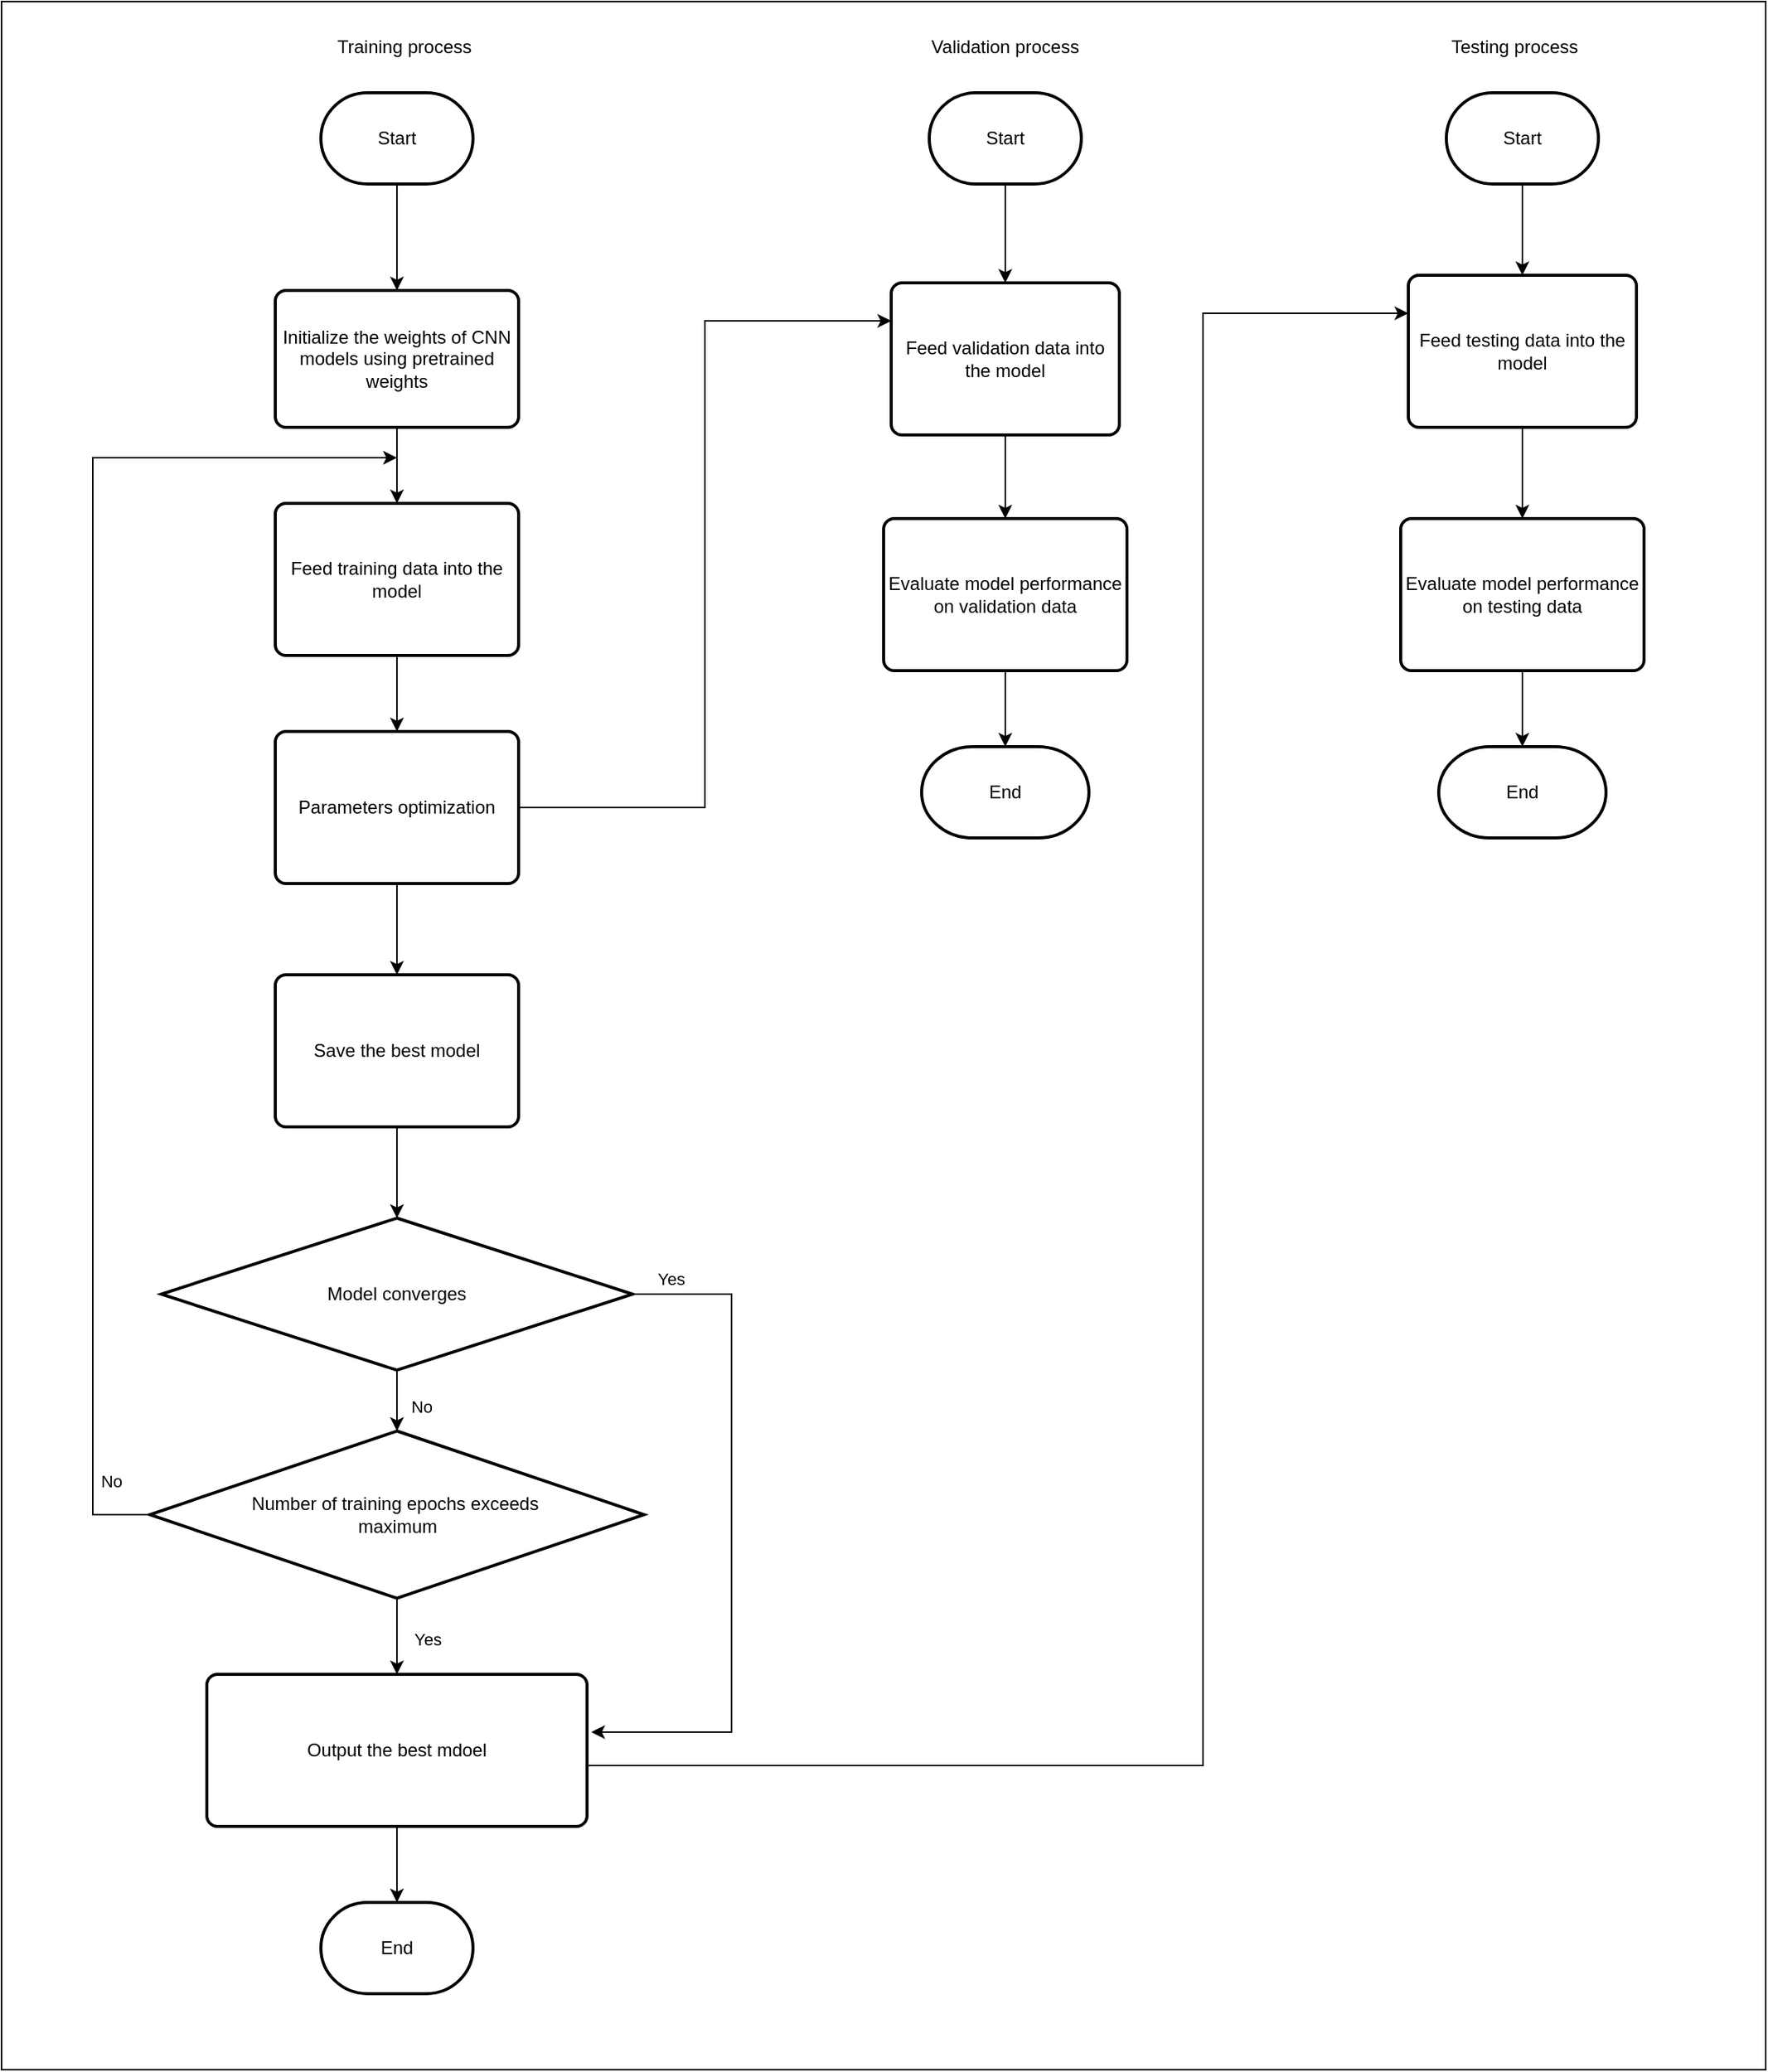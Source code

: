 <mxfile version="14.9.6" type="github">
  <diagram id="Qo9lGYurYhwn6tari_4X" name="Page-1">
    <mxGraphModel dx="3530" dy="3015" grid="1" gridSize="10" guides="1" tooltips="1" connect="1" arrows="1" fold="1" page="1" pageScale="1" pageWidth="827" pageHeight="1169" math="0" shadow="0">
      <root>
        <mxCell id="0" />
        <mxCell id="1" parent="0" />
        <mxCell id="Vv8QLVW-rFI6GsXtmrXf-2" value="" style="rounded=0;whiteSpace=wrap;html=1;" parent="1" vertex="1">
          <mxGeometry x="-10" y="-10" width="1160" height="1360" as="geometry" />
        </mxCell>
        <mxCell id="Vv8QLVW-rFI6GsXtmrXf-9" style="edgeStyle=orthogonalEdgeStyle;rounded=0;orthogonalLoop=1;jettySize=auto;html=1;" parent="1" source="Vv8QLVW-rFI6GsXtmrXf-4" target="Vv8QLVW-rFI6GsXtmrXf-5" edge="1">
          <mxGeometry relative="1" as="geometry" />
        </mxCell>
        <mxCell id="Vv8QLVW-rFI6GsXtmrXf-4" value="Start" style="strokeWidth=2;html=1;shape=mxgraph.flowchart.terminator;whiteSpace=wrap;" parent="1" vertex="1">
          <mxGeometry x="200" y="50" width="100" height="60" as="geometry" />
        </mxCell>
        <mxCell id="Vv8QLVW-rFI6GsXtmrXf-12" value="" style="edgeStyle=orthogonalEdgeStyle;rounded=0;orthogonalLoop=1;jettySize=auto;html=1;" parent="1" source="Vv8QLVW-rFI6GsXtmrXf-5" target="Vv8QLVW-rFI6GsXtmrXf-11" edge="1">
          <mxGeometry relative="1" as="geometry" />
        </mxCell>
        <mxCell id="Vv8QLVW-rFI6GsXtmrXf-5" value="Initialize the weights of CNN models using pretrained weights" style="rounded=1;whiteSpace=wrap;html=1;absoluteArcSize=1;arcSize=14;strokeWidth=2;" parent="1" vertex="1">
          <mxGeometry x="170" y="180" width="160" height="90" as="geometry" />
        </mxCell>
        <mxCell id="Vv8QLVW-rFI6GsXtmrXf-14" value="" style="edgeStyle=orthogonalEdgeStyle;rounded=0;orthogonalLoop=1;jettySize=auto;html=1;" parent="1" source="Vv8QLVW-rFI6GsXtmrXf-11" target="Vv8QLVW-rFI6GsXtmrXf-13" edge="1">
          <mxGeometry relative="1" as="geometry" />
        </mxCell>
        <mxCell id="Vv8QLVW-rFI6GsXtmrXf-11" value="Feed training data into the model" style="rounded=1;whiteSpace=wrap;html=1;absoluteArcSize=1;arcSize=14;strokeWidth=2;" parent="1" vertex="1">
          <mxGeometry x="170" y="320" width="160" height="100" as="geometry" />
        </mxCell>
        <mxCell id="K1NddEpm1xMwvtSvsaxn-14" value="" style="edgeStyle=orthogonalEdgeStyle;rounded=0;orthogonalLoop=1;jettySize=auto;html=1;" edge="1" parent="1" source="Vv8QLVW-rFI6GsXtmrXf-13" target="Vv8QLVW-rFI6GsXtmrXf-36">
          <mxGeometry relative="1" as="geometry">
            <Array as="points">
              <mxPoint x="300" y="550" />
              <mxPoint x="300" y="550" />
            </Array>
          </mxGeometry>
        </mxCell>
        <mxCell id="K1NddEpm1xMwvtSvsaxn-16" style="edgeStyle=orthogonalEdgeStyle;rounded=0;orthogonalLoop=1;jettySize=auto;html=1;entryX=0;entryY=0.25;entryDx=0;entryDy=0;" edge="1" parent="1" source="Vv8QLVW-rFI6GsXtmrXf-13" target="K1NddEpm1xMwvtSvsaxn-8">
          <mxGeometry relative="1" as="geometry" />
        </mxCell>
        <mxCell id="Vv8QLVW-rFI6GsXtmrXf-13" value="Parameters optimization" style="rounded=1;whiteSpace=wrap;html=1;absoluteArcSize=1;arcSize=14;strokeWidth=2;" parent="1" vertex="1">
          <mxGeometry x="170" y="470" width="160" height="100" as="geometry" />
        </mxCell>
        <mxCell id="Vv8QLVW-rFI6GsXtmrXf-21" style="edgeStyle=orthogonalEdgeStyle;rounded=0;orthogonalLoop=1;jettySize=auto;html=1;" parent="1" source="Vv8QLVW-rFI6GsXtmrXf-15" edge="1">
          <mxGeometry relative="1" as="geometry">
            <mxPoint x="250" y="290" as="targetPoint" />
            <Array as="points">
              <mxPoint x="50" y="985" />
              <mxPoint x="50" y="290" />
            </Array>
          </mxGeometry>
        </mxCell>
        <mxCell id="Vv8QLVW-rFI6GsXtmrXf-22" value="No" style="edgeLabel;html=1;align=center;verticalAlign=middle;resizable=0;points=[];" parent="Vv8QLVW-rFI6GsXtmrXf-21" vertex="1" connectable="0">
          <mxGeometry x="-0.907" y="1" relative="1" as="geometry">
            <mxPoint x="13" y="-16" as="offset" />
          </mxGeometry>
        </mxCell>
        <mxCell id="K1NddEpm1xMwvtSvsaxn-19" value="" style="edgeStyle=orthogonalEdgeStyle;rounded=0;orthogonalLoop=1;jettySize=auto;html=1;" edge="1" parent="1" source="Vv8QLVW-rFI6GsXtmrXf-15" target="Vv8QLVW-rFI6GsXtmrXf-35">
          <mxGeometry relative="1" as="geometry" />
        </mxCell>
        <mxCell id="K1NddEpm1xMwvtSvsaxn-24" value="Yes" style="edgeLabel;html=1;align=center;verticalAlign=middle;resizable=0;points=[];" vertex="1" connectable="0" parent="K1NddEpm1xMwvtSvsaxn-19">
          <mxGeometry x="0.12" y="-2" relative="1" as="geometry">
            <mxPoint x="22" y="-1" as="offset" />
          </mxGeometry>
        </mxCell>
        <mxCell id="Vv8QLVW-rFI6GsXtmrXf-15" value="Number of training epochs exceeds&amp;nbsp;&lt;br&gt;maximum" style="strokeWidth=2;html=1;shape=mxgraph.flowchart.decision;whiteSpace=wrap;" parent="1" vertex="1">
          <mxGeometry x="87.5" y="930" width="325" height="110" as="geometry" />
        </mxCell>
        <mxCell id="Vv8QLVW-rFI6GsXtmrXf-23" value="Yes" style="edgeLabel;html=1;align=center;verticalAlign=middle;resizable=0;points=[];" parent="1" vertex="1" connectable="0">
          <mxGeometry x="240" y="800" as="geometry">
            <mxPoint x="22" y="72" as="offset" />
          </mxGeometry>
        </mxCell>
        <mxCell id="Vv8QLVW-rFI6GsXtmrXf-27" value="No" style="edgeLabel;html=1;align=center;verticalAlign=middle;resizable=0;points=[];" parent="1" vertex="1" connectable="0">
          <mxGeometry x="10" y="980" as="geometry">
            <mxPoint x="256" y="-66" as="offset" />
          </mxGeometry>
        </mxCell>
        <mxCell id="K1NddEpm1xMwvtSvsaxn-18" value="" style="edgeStyle=orthogonalEdgeStyle;rounded=0;orthogonalLoop=1;jettySize=auto;html=1;" edge="1" parent="1" source="Vv8QLVW-rFI6GsXtmrXf-31" target="Vv8QLVW-rFI6GsXtmrXf-15">
          <mxGeometry relative="1" as="geometry" />
        </mxCell>
        <mxCell id="K1NddEpm1xMwvtSvsaxn-22" style="edgeStyle=orthogonalEdgeStyle;rounded=0;orthogonalLoop=1;jettySize=auto;html=1;entryX=1.011;entryY=0.38;entryDx=0;entryDy=0;entryPerimeter=0;" edge="1" parent="1" source="Vv8QLVW-rFI6GsXtmrXf-31" target="Vv8QLVW-rFI6GsXtmrXf-35">
          <mxGeometry relative="1" as="geometry">
            <Array as="points">
              <mxPoint x="470" y="840" />
              <mxPoint x="470" y="1128" />
            </Array>
          </mxGeometry>
        </mxCell>
        <mxCell id="K1NddEpm1xMwvtSvsaxn-23" value="Yes" style="edgeLabel;html=1;align=center;verticalAlign=middle;resizable=0;points=[];" vertex="1" connectable="0" parent="K1NddEpm1xMwvtSvsaxn-22">
          <mxGeometry x="-0.782" y="-4" relative="1" as="geometry">
            <mxPoint x="-24" y="-14" as="offset" />
          </mxGeometry>
        </mxCell>
        <mxCell id="Vv8QLVW-rFI6GsXtmrXf-31" value="Model converges" style="strokeWidth=2;html=1;shape=mxgraph.flowchart.decision;whiteSpace=wrap;" parent="1" vertex="1">
          <mxGeometry x="95" y="790" width="310" height="100" as="geometry" />
        </mxCell>
        <mxCell id="K1NddEpm1xMwvtSvsaxn-21" value="" style="edgeStyle=orthogonalEdgeStyle;rounded=0;orthogonalLoop=1;jettySize=auto;html=1;" edge="1" parent="1" source="Vv8QLVW-rFI6GsXtmrXf-35" target="K1NddEpm1xMwvtSvsaxn-20">
          <mxGeometry relative="1" as="geometry" />
        </mxCell>
        <mxCell id="K1NddEpm1xMwvtSvsaxn-35" style="edgeStyle=orthogonalEdgeStyle;rounded=0;orthogonalLoop=1;jettySize=auto;html=1;entryX=0;entryY=0.25;entryDx=0;entryDy=0;" edge="1" parent="1" source="Vv8QLVW-rFI6GsXtmrXf-35" target="K1NddEpm1xMwvtSvsaxn-27">
          <mxGeometry relative="1" as="geometry">
            <Array as="points">
              <mxPoint x="780" y="1150" />
              <mxPoint x="780" y="195" />
            </Array>
          </mxGeometry>
        </mxCell>
        <mxCell id="Vv8QLVW-rFI6GsXtmrXf-35" value="Output the best mdoel" style="rounded=1;whiteSpace=wrap;html=1;absoluteArcSize=1;arcSize=14;strokeWidth=2;" parent="1" vertex="1">
          <mxGeometry x="125" y="1090" width="250" height="100" as="geometry" />
        </mxCell>
        <mxCell id="K1NddEpm1xMwvtSvsaxn-17" value="" style="edgeStyle=orthogonalEdgeStyle;rounded=0;orthogonalLoop=1;jettySize=auto;html=1;" edge="1" parent="1" source="Vv8QLVW-rFI6GsXtmrXf-36" target="Vv8QLVW-rFI6GsXtmrXf-31">
          <mxGeometry relative="1" as="geometry" />
        </mxCell>
        <mxCell id="Vv8QLVW-rFI6GsXtmrXf-36" value="Save the best model" style="rounded=1;whiteSpace=wrap;html=1;absoluteArcSize=1;arcSize=14;strokeWidth=2;" parent="1" vertex="1">
          <mxGeometry x="170" y="630" width="160" height="100" as="geometry" />
        </mxCell>
        <mxCell id="K1NddEpm1xMwvtSvsaxn-2" value="Training process" style="text;html=1;strokeColor=none;fillColor=none;align=center;verticalAlign=middle;whiteSpace=wrap;rounded=0;" vertex="1" parent="1">
          <mxGeometry x="180" y="10" width="150" height="20" as="geometry" />
        </mxCell>
        <mxCell id="K1NddEpm1xMwvtSvsaxn-3" value="Validation process" style="text;html=1;strokeColor=none;fillColor=none;align=center;verticalAlign=middle;whiteSpace=wrap;rounded=0;" vertex="1" parent="1">
          <mxGeometry x="575" y="10" width="150" height="20" as="geometry" />
        </mxCell>
        <mxCell id="K1NddEpm1xMwvtSvsaxn-10" value="" style="edgeStyle=orthogonalEdgeStyle;rounded=0;orthogonalLoop=1;jettySize=auto;html=1;" edge="1" parent="1" source="K1NddEpm1xMwvtSvsaxn-7" target="K1NddEpm1xMwvtSvsaxn-8">
          <mxGeometry relative="1" as="geometry" />
        </mxCell>
        <mxCell id="K1NddEpm1xMwvtSvsaxn-7" value="Start" style="strokeWidth=2;html=1;shape=mxgraph.flowchart.terminator;whiteSpace=wrap;" vertex="1" parent="1">
          <mxGeometry x="600" y="50" width="100" height="60" as="geometry" />
        </mxCell>
        <mxCell id="K1NddEpm1xMwvtSvsaxn-11" value="" style="edgeStyle=orthogonalEdgeStyle;rounded=0;orthogonalLoop=1;jettySize=auto;html=1;" edge="1" parent="1" source="K1NddEpm1xMwvtSvsaxn-8" target="K1NddEpm1xMwvtSvsaxn-9">
          <mxGeometry relative="1" as="geometry" />
        </mxCell>
        <mxCell id="K1NddEpm1xMwvtSvsaxn-8" value="Feed validation data into the model" style="rounded=1;whiteSpace=wrap;html=1;absoluteArcSize=1;arcSize=14;strokeWidth=2;" vertex="1" parent="1">
          <mxGeometry x="575" y="175" width="150" height="100" as="geometry" />
        </mxCell>
        <mxCell id="K1NddEpm1xMwvtSvsaxn-13" value="" style="edgeStyle=orthogonalEdgeStyle;rounded=0;orthogonalLoop=1;jettySize=auto;html=1;" edge="1" parent="1" source="K1NddEpm1xMwvtSvsaxn-9" target="K1NddEpm1xMwvtSvsaxn-12">
          <mxGeometry relative="1" as="geometry" />
        </mxCell>
        <mxCell id="K1NddEpm1xMwvtSvsaxn-9" value="Evaluate model performance on validation data" style="rounded=1;whiteSpace=wrap;html=1;absoluteArcSize=1;arcSize=14;strokeWidth=2;" vertex="1" parent="1">
          <mxGeometry x="570" y="330" width="160" height="100" as="geometry" />
        </mxCell>
        <mxCell id="K1NddEpm1xMwvtSvsaxn-12" value="End" style="strokeWidth=2;html=1;shape=mxgraph.flowchart.terminator;whiteSpace=wrap;" vertex="1" parent="1">
          <mxGeometry x="595" y="480" width="110" height="60" as="geometry" />
        </mxCell>
        <mxCell id="K1NddEpm1xMwvtSvsaxn-20" value="End" style="strokeWidth=2;html=1;shape=mxgraph.flowchart.terminator;whiteSpace=wrap;" vertex="1" parent="1">
          <mxGeometry x="200" y="1240" width="100" height="60" as="geometry" />
        </mxCell>
        <mxCell id="K1NddEpm1xMwvtSvsaxn-28" value="" style="edgeStyle=orthogonalEdgeStyle;rounded=0;orthogonalLoop=1;jettySize=auto;html=1;" edge="1" parent="1" source="K1NddEpm1xMwvtSvsaxn-25" target="K1NddEpm1xMwvtSvsaxn-27">
          <mxGeometry relative="1" as="geometry" />
        </mxCell>
        <mxCell id="K1NddEpm1xMwvtSvsaxn-25" value="Start" style="strokeWidth=2;html=1;shape=mxgraph.flowchart.terminator;whiteSpace=wrap;" vertex="1" parent="1">
          <mxGeometry x="940" y="50" width="100" height="60" as="geometry" />
        </mxCell>
        <mxCell id="K1NddEpm1xMwvtSvsaxn-26" value="Testing process" style="text;html=1;strokeColor=none;fillColor=none;align=center;verticalAlign=middle;whiteSpace=wrap;rounded=0;" vertex="1" parent="1">
          <mxGeometry x="910" y="10" width="150" height="20" as="geometry" />
        </mxCell>
        <mxCell id="K1NddEpm1xMwvtSvsaxn-30" value="" style="edgeStyle=orthogonalEdgeStyle;rounded=0;orthogonalLoop=1;jettySize=auto;html=1;" edge="1" parent="1" source="K1NddEpm1xMwvtSvsaxn-27" target="K1NddEpm1xMwvtSvsaxn-29">
          <mxGeometry relative="1" as="geometry" />
        </mxCell>
        <mxCell id="K1NddEpm1xMwvtSvsaxn-27" value="Feed testing data into the model" style="rounded=1;whiteSpace=wrap;html=1;absoluteArcSize=1;arcSize=14;strokeWidth=2;" vertex="1" parent="1">
          <mxGeometry x="915" y="170" width="150" height="100" as="geometry" />
        </mxCell>
        <mxCell id="K1NddEpm1xMwvtSvsaxn-32" value="" style="edgeStyle=orthogonalEdgeStyle;rounded=0;orthogonalLoop=1;jettySize=auto;html=1;" edge="1" parent="1" source="K1NddEpm1xMwvtSvsaxn-29" target="K1NddEpm1xMwvtSvsaxn-31">
          <mxGeometry relative="1" as="geometry" />
        </mxCell>
        <mxCell id="K1NddEpm1xMwvtSvsaxn-29" value="Evaluate model performance on testing data" style="rounded=1;whiteSpace=wrap;html=1;absoluteArcSize=1;arcSize=14;strokeWidth=2;" vertex="1" parent="1">
          <mxGeometry x="910" y="330" width="160" height="100" as="geometry" />
        </mxCell>
        <mxCell id="K1NddEpm1xMwvtSvsaxn-31" value="End" style="strokeWidth=2;html=1;shape=mxgraph.flowchart.terminator;whiteSpace=wrap;" vertex="1" parent="1">
          <mxGeometry x="935" y="480" width="110" height="60" as="geometry" />
        </mxCell>
      </root>
    </mxGraphModel>
  </diagram>
</mxfile>

